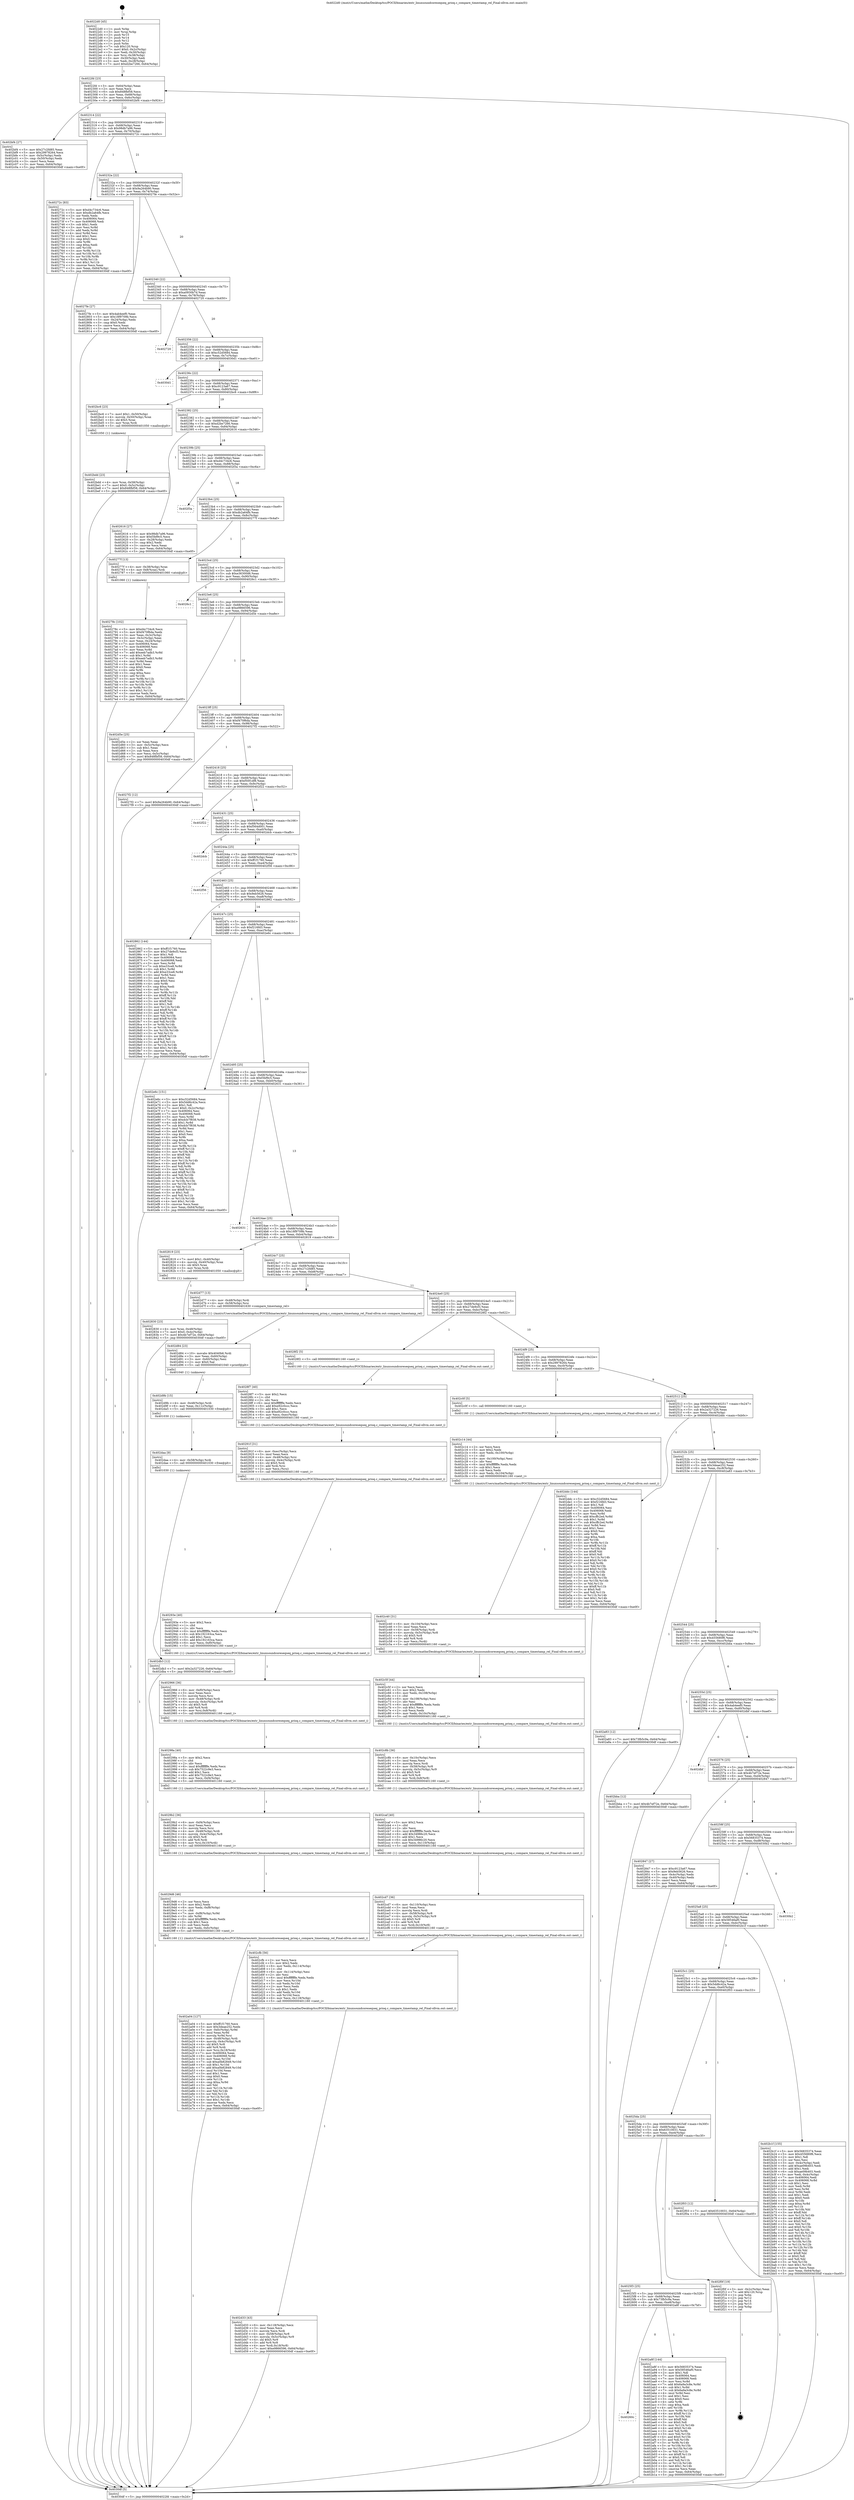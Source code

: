 digraph "0x4022d0" {
  label = "0x4022d0 (/mnt/c/Users/mathe/Desktop/tcc/POCII/binaries/extr_linuxsoundcoreseqseq_prioq.c_compare_timestamp_rel_Final-ollvm.out::main(0))"
  labelloc = "t"
  node[shape=record]

  Entry [label="",width=0.3,height=0.3,shape=circle,fillcolor=black,style=filled]
  "0x4022fd" [label="{
     0x4022fd [23]\l
     | [instrs]\l
     &nbsp;&nbsp;0x4022fd \<+3\>: mov -0x64(%rbp),%eax\l
     &nbsp;&nbsp;0x402300 \<+2\>: mov %eax,%ecx\l
     &nbsp;&nbsp;0x402302 \<+6\>: sub $0x848fbf58,%ecx\l
     &nbsp;&nbsp;0x402308 \<+3\>: mov %eax,-0x68(%rbp)\l
     &nbsp;&nbsp;0x40230b \<+3\>: mov %ecx,-0x6c(%rbp)\l
     &nbsp;&nbsp;0x40230e \<+6\>: je 0000000000402bf4 \<main+0x924\>\l
  }"]
  "0x402bf4" [label="{
     0x402bf4 [27]\l
     | [instrs]\l
     &nbsp;&nbsp;0x402bf4 \<+5\>: mov $0x27c2fd85,%eax\l
     &nbsp;&nbsp;0x402bf9 \<+5\>: mov $0x29978264,%ecx\l
     &nbsp;&nbsp;0x402bfe \<+3\>: mov -0x5c(%rbp),%edx\l
     &nbsp;&nbsp;0x402c01 \<+3\>: cmp -0x50(%rbp),%edx\l
     &nbsp;&nbsp;0x402c04 \<+3\>: cmovl %ecx,%eax\l
     &nbsp;&nbsp;0x402c07 \<+3\>: mov %eax,-0x64(%rbp)\l
     &nbsp;&nbsp;0x402c0a \<+5\>: jmp 00000000004030df \<main+0xe0f\>\l
  }"]
  "0x402314" [label="{
     0x402314 [22]\l
     | [instrs]\l
     &nbsp;&nbsp;0x402314 \<+5\>: jmp 0000000000402319 \<main+0x49\>\l
     &nbsp;&nbsp;0x402319 \<+3\>: mov -0x68(%rbp),%eax\l
     &nbsp;&nbsp;0x40231c \<+5\>: sub $0x98db7a96,%eax\l
     &nbsp;&nbsp;0x402321 \<+3\>: mov %eax,-0x70(%rbp)\l
     &nbsp;&nbsp;0x402324 \<+6\>: je 000000000040272c \<main+0x45c\>\l
  }"]
  Exit [label="",width=0.3,height=0.3,shape=circle,fillcolor=black,style=filled,peripheries=2]
  "0x40272c" [label="{
     0x40272c [83]\l
     | [instrs]\l
     &nbsp;&nbsp;0x40272c \<+5\>: mov $0xd4c734c6,%eax\l
     &nbsp;&nbsp;0x402731 \<+5\>: mov $0xdb2a64fb,%ecx\l
     &nbsp;&nbsp;0x402736 \<+2\>: xor %edx,%edx\l
     &nbsp;&nbsp;0x402738 \<+7\>: mov 0x406064,%esi\l
     &nbsp;&nbsp;0x40273f \<+7\>: mov 0x406068,%edi\l
     &nbsp;&nbsp;0x402746 \<+3\>: sub $0x1,%edx\l
     &nbsp;&nbsp;0x402749 \<+3\>: mov %esi,%r8d\l
     &nbsp;&nbsp;0x40274c \<+3\>: add %edx,%r8d\l
     &nbsp;&nbsp;0x40274f \<+4\>: imul %r8d,%esi\l
     &nbsp;&nbsp;0x402753 \<+3\>: and $0x1,%esi\l
     &nbsp;&nbsp;0x402756 \<+3\>: cmp $0x0,%esi\l
     &nbsp;&nbsp;0x402759 \<+4\>: sete %r9b\l
     &nbsp;&nbsp;0x40275d \<+3\>: cmp $0xa,%edi\l
     &nbsp;&nbsp;0x402760 \<+4\>: setl %r10b\l
     &nbsp;&nbsp;0x402764 \<+3\>: mov %r9b,%r11b\l
     &nbsp;&nbsp;0x402767 \<+3\>: and %r10b,%r11b\l
     &nbsp;&nbsp;0x40276a \<+3\>: xor %r10b,%r9b\l
     &nbsp;&nbsp;0x40276d \<+3\>: or %r9b,%r11b\l
     &nbsp;&nbsp;0x402770 \<+4\>: test $0x1,%r11b\l
     &nbsp;&nbsp;0x402774 \<+3\>: cmovne %ecx,%eax\l
     &nbsp;&nbsp;0x402777 \<+3\>: mov %eax,-0x64(%rbp)\l
     &nbsp;&nbsp;0x40277a \<+5\>: jmp 00000000004030df \<main+0xe0f\>\l
  }"]
  "0x40232a" [label="{
     0x40232a [22]\l
     | [instrs]\l
     &nbsp;&nbsp;0x40232a \<+5\>: jmp 000000000040232f \<main+0x5f\>\l
     &nbsp;&nbsp;0x40232f \<+3\>: mov -0x68(%rbp),%eax\l
     &nbsp;&nbsp;0x402332 \<+5\>: sub $0x9a264b90,%eax\l
     &nbsp;&nbsp;0x402337 \<+3\>: mov %eax,-0x74(%rbp)\l
     &nbsp;&nbsp;0x40233a \<+6\>: je 00000000004027fe \<main+0x52e\>\l
  }"]
  "0x402db3" [label="{
     0x402db3 [12]\l
     | [instrs]\l
     &nbsp;&nbsp;0x402db3 \<+7\>: movl $0x2a327226,-0x64(%rbp)\l
     &nbsp;&nbsp;0x402dba \<+5\>: jmp 00000000004030df \<main+0xe0f\>\l
  }"]
  "0x4027fe" [label="{
     0x4027fe [27]\l
     | [instrs]\l
     &nbsp;&nbsp;0x4027fe \<+5\>: mov $0x4ab4eef0,%eax\l
     &nbsp;&nbsp;0x402803 \<+5\>: mov $0x18f9709b,%ecx\l
     &nbsp;&nbsp;0x402808 \<+3\>: mov -0x24(%rbp),%edx\l
     &nbsp;&nbsp;0x40280b \<+3\>: cmp $0x0,%edx\l
     &nbsp;&nbsp;0x40280e \<+3\>: cmove %ecx,%eax\l
     &nbsp;&nbsp;0x402811 \<+3\>: mov %eax,-0x64(%rbp)\l
     &nbsp;&nbsp;0x402814 \<+5\>: jmp 00000000004030df \<main+0xe0f\>\l
  }"]
  "0x402340" [label="{
     0x402340 [22]\l
     | [instrs]\l
     &nbsp;&nbsp;0x402340 \<+5\>: jmp 0000000000402345 \<main+0x75\>\l
     &nbsp;&nbsp;0x402345 \<+3\>: mov -0x68(%rbp),%eax\l
     &nbsp;&nbsp;0x402348 \<+5\>: sub $0xa0930b7d,%eax\l
     &nbsp;&nbsp;0x40234d \<+3\>: mov %eax,-0x78(%rbp)\l
     &nbsp;&nbsp;0x402350 \<+6\>: je 0000000000402720 \<main+0x450\>\l
  }"]
  "0x402daa" [label="{
     0x402daa [9]\l
     | [instrs]\l
     &nbsp;&nbsp;0x402daa \<+4\>: mov -0x58(%rbp),%rdi\l
     &nbsp;&nbsp;0x402dae \<+5\>: call 0000000000401030 \<free@plt\>\l
     | [calls]\l
     &nbsp;&nbsp;0x401030 \{1\} (unknown)\l
  }"]
  "0x402720" [label="{
     0x402720\l
  }", style=dashed]
  "0x402356" [label="{
     0x402356 [22]\l
     | [instrs]\l
     &nbsp;&nbsp;0x402356 \<+5\>: jmp 000000000040235b \<main+0x8b\>\l
     &nbsp;&nbsp;0x40235b \<+3\>: mov -0x68(%rbp),%eax\l
     &nbsp;&nbsp;0x40235e \<+5\>: sub $0xc52d5684,%eax\l
     &nbsp;&nbsp;0x402363 \<+3\>: mov %eax,-0x7c(%rbp)\l
     &nbsp;&nbsp;0x402366 \<+6\>: je 00000000004030d1 \<main+0xe01\>\l
  }"]
  "0x402d9b" [label="{
     0x402d9b [15]\l
     | [instrs]\l
     &nbsp;&nbsp;0x402d9b \<+4\>: mov -0x48(%rbp),%rdi\l
     &nbsp;&nbsp;0x402d9f \<+6\>: mov %eax,-0x11c(%rbp)\l
     &nbsp;&nbsp;0x402da5 \<+5\>: call 0000000000401030 \<free@plt\>\l
     | [calls]\l
     &nbsp;&nbsp;0x401030 \{1\} (unknown)\l
  }"]
  "0x4030d1" [label="{
     0x4030d1\l
  }", style=dashed]
  "0x40236c" [label="{
     0x40236c [22]\l
     | [instrs]\l
     &nbsp;&nbsp;0x40236c \<+5\>: jmp 0000000000402371 \<main+0xa1\>\l
     &nbsp;&nbsp;0x402371 \<+3\>: mov -0x68(%rbp),%eax\l
     &nbsp;&nbsp;0x402374 \<+5\>: sub $0xc9123a67,%eax\l
     &nbsp;&nbsp;0x402379 \<+3\>: mov %eax,-0x80(%rbp)\l
     &nbsp;&nbsp;0x40237c \<+6\>: je 0000000000402bc6 \<main+0x8f6\>\l
  }"]
  "0x402d84" [label="{
     0x402d84 [23]\l
     | [instrs]\l
     &nbsp;&nbsp;0x402d84 \<+10\>: movabs $0x4040b6,%rdi\l
     &nbsp;&nbsp;0x402d8e \<+3\>: mov %eax,-0x60(%rbp)\l
     &nbsp;&nbsp;0x402d91 \<+3\>: mov -0x60(%rbp),%esi\l
     &nbsp;&nbsp;0x402d94 \<+2\>: mov $0x0,%al\l
     &nbsp;&nbsp;0x402d96 \<+5\>: call 0000000000401040 \<printf@plt\>\l
     | [calls]\l
     &nbsp;&nbsp;0x401040 \{1\} (unknown)\l
  }"]
  "0x402bc6" [label="{
     0x402bc6 [23]\l
     | [instrs]\l
     &nbsp;&nbsp;0x402bc6 \<+7\>: movl $0x1,-0x50(%rbp)\l
     &nbsp;&nbsp;0x402bcd \<+4\>: movslq -0x50(%rbp),%rax\l
     &nbsp;&nbsp;0x402bd1 \<+4\>: shl $0x5,%rax\l
     &nbsp;&nbsp;0x402bd5 \<+3\>: mov %rax,%rdi\l
     &nbsp;&nbsp;0x402bd8 \<+5\>: call 0000000000401050 \<malloc@plt\>\l
     | [calls]\l
     &nbsp;&nbsp;0x401050 \{1\} (unknown)\l
  }"]
  "0x402382" [label="{
     0x402382 [25]\l
     | [instrs]\l
     &nbsp;&nbsp;0x402382 \<+5\>: jmp 0000000000402387 \<main+0xb7\>\l
     &nbsp;&nbsp;0x402387 \<+3\>: mov -0x68(%rbp),%eax\l
     &nbsp;&nbsp;0x40238a \<+5\>: sub $0xd2be7266,%eax\l
     &nbsp;&nbsp;0x40238f \<+6\>: mov %eax,-0x84(%rbp)\l
     &nbsp;&nbsp;0x402395 \<+6\>: je 0000000000402616 \<main+0x346\>\l
  }"]
  "0x402d33" [label="{
     0x402d33 [43]\l
     | [instrs]\l
     &nbsp;&nbsp;0x402d33 \<+6\>: mov -0x118(%rbp),%ecx\l
     &nbsp;&nbsp;0x402d39 \<+3\>: imul %eax,%ecx\l
     &nbsp;&nbsp;0x402d3c \<+3\>: movslq %ecx,%rdi\l
     &nbsp;&nbsp;0x402d3f \<+4\>: mov -0x58(%rbp),%r8\l
     &nbsp;&nbsp;0x402d43 \<+4\>: movslq -0x5c(%rbp),%r9\l
     &nbsp;&nbsp;0x402d47 \<+4\>: shl $0x5,%r9\l
     &nbsp;&nbsp;0x402d4b \<+3\>: add %r9,%r8\l
     &nbsp;&nbsp;0x402d4e \<+4\>: mov %rdi,0x18(%r8)\l
     &nbsp;&nbsp;0x402d52 \<+7\>: movl $0xe9866596,-0x64(%rbp)\l
     &nbsp;&nbsp;0x402d59 \<+5\>: jmp 00000000004030df \<main+0xe0f\>\l
  }"]
  "0x402616" [label="{
     0x402616 [27]\l
     | [instrs]\l
     &nbsp;&nbsp;0x402616 \<+5\>: mov $0x98db7a96,%eax\l
     &nbsp;&nbsp;0x40261b \<+5\>: mov $0xf3bf9c5,%ecx\l
     &nbsp;&nbsp;0x402620 \<+3\>: mov -0x28(%rbp),%edx\l
     &nbsp;&nbsp;0x402623 \<+3\>: cmp $0x2,%edx\l
     &nbsp;&nbsp;0x402626 \<+3\>: cmovne %ecx,%eax\l
     &nbsp;&nbsp;0x402629 \<+3\>: mov %eax,-0x64(%rbp)\l
     &nbsp;&nbsp;0x40262c \<+5\>: jmp 00000000004030df \<main+0xe0f\>\l
  }"]
  "0x40239b" [label="{
     0x40239b [25]\l
     | [instrs]\l
     &nbsp;&nbsp;0x40239b \<+5\>: jmp 00000000004023a0 \<main+0xd0\>\l
     &nbsp;&nbsp;0x4023a0 \<+3\>: mov -0x68(%rbp),%eax\l
     &nbsp;&nbsp;0x4023a3 \<+5\>: sub $0xd4c734c6,%eax\l
     &nbsp;&nbsp;0x4023a8 \<+6\>: mov %eax,-0x88(%rbp)\l
     &nbsp;&nbsp;0x4023ae \<+6\>: je 0000000000402f3a \<main+0xc6a\>\l
  }"]
  "0x4030df" [label="{
     0x4030df [5]\l
     | [instrs]\l
     &nbsp;&nbsp;0x4030df \<+5\>: jmp 00000000004022fd \<main+0x2d\>\l
  }"]
  "0x4022d0" [label="{
     0x4022d0 [45]\l
     | [instrs]\l
     &nbsp;&nbsp;0x4022d0 \<+1\>: push %rbp\l
     &nbsp;&nbsp;0x4022d1 \<+3\>: mov %rsp,%rbp\l
     &nbsp;&nbsp;0x4022d4 \<+2\>: push %r15\l
     &nbsp;&nbsp;0x4022d6 \<+2\>: push %r14\l
     &nbsp;&nbsp;0x4022d8 \<+2\>: push %r12\l
     &nbsp;&nbsp;0x4022da \<+1\>: push %rbx\l
     &nbsp;&nbsp;0x4022db \<+7\>: sub $0x120,%rsp\l
     &nbsp;&nbsp;0x4022e2 \<+7\>: movl $0x0,-0x2c(%rbp)\l
     &nbsp;&nbsp;0x4022e9 \<+3\>: mov %edi,-0x30(%rbp)\l
     &nbsp;&nbsp;0x4022ec \<+4\>: mov %rsi,-0x38(%rbp)\l
     &nbsp;&nbsp;0x4022f0 \<+3\>: mov -0x30(%rbp),%edi\l
     &nbsp;&nbsp;0x4022f3 \<+3\>: mov %edi,-0x28(%rbp)\l
     &nbsp;&nbsp;0x4022f6 \<+7\>: movl $0xd2be7266,-0x64(%rbp)\l
  }"]
  "0x402cfb" [label="{
     0x402cfb [56]\l
     | [instrs]\l
     &nbsp;&nbsp;0x402cfb \<+2\>: xor %ecx,%ecx\l
     &nbsp;&nbsp;0x402cfd \<+5\>: mov $0x2,%edx\l
     &nbsp;&nbsp;0x402d02 \<+6\>: mov %edx,-0x114(%rbp)\l
     &nbsp;&nbsp;0x402d08 \<+1\>: cltd\l
     &nbsp;&nbsp;0x402d09 \<+6\>: mov -0x114(%rbp),%esi\l
     &nbsp;&nbsp;0x402d0f \<+2\>: idiv %esi\l
     &nbsp;&nbsp;0x402d11 \<+6\>: imul $0xfffffffe,%edx,%edx\l
     &nbsp;&nbsp;0x402d17 \<+3\>: mov %ecx,%r10d\l
     &nbsp;&nbsp;0x402d1a \<+3\>: sub %edx,%r10d\l
     &nbsp;&nbsp;0x402d1d \<+2\>: mov %ecx,%edx\l
     &nbsp;&nbsp;0x402d1f \<+3\>: sub $0x1,%edx\l
     &nbsp;&nbsp;0x402d22 \<+3\>: add %edx,%r10d\l
     &nbsp;&nbsp;0x402d25 \<+3\>: sub %r10d,%ecx\l
     &nbsp;&nbsp;0x402d28 \<+6\>: mov %ecx,-0x118(%rbp)\l
     &nbsp;&nbsp;0x402d2e \<+5\>: call 0000000000401160 \<next_i\>\l
     | [calls]\l
     &nbsp;&nbsp;0x401160 \{1\} (/mnt/c/Users/mathe/Desktop/tcc/POCII/binaries/extr_linuxsoundcoreseqseq_prioq.c_compare_timestamp_rel_Final-ollvm.out::next_i)\l
  }"]
  "0x402f3a" [label="{
     0x402f3a\l
  }", style=dashed]
  "0x4023b4" [label="{
     0x4023b4 [25]\l
     | [instrs]\l
     &nbsp;&nbsp;0x4023b4 \<+5\>: jmp 00000000004023b9 \<main+0xe9\>\l
     &nbsp;&nbsp;0x4023b9 \<+3\>: mov -0x68(%rbp),%eax\l
     &nbsp;&nbsp;0x4023bc \<+5\>: sub $0xdb2a64fb,%eax\l
     &nbsp;&nbsp;0x4023c1 \<+6\>: mov %eax,-0x8c(%rbp)\l
     &nbsp;&nbsp;0x4023c7 \<+6\>: je 000000000040277f \<main+0x4af\>\l
  }"]
  "0x402cd7" [label="{
     0x402cd7 [36]\l
     | [instrs]\l
     &nbsp;&nbsp;0x402cd7 \<+6\>: mov -0x110(%rbp),%ecx\l
     &nbsp;&nbsp;0x402cdd \<+3\>: imul %eax,%ecx\l
     &nbsp;&nbsp;0x402ce0 \<+3\>: movslq %ecx,%rdi\l
     &nbsp;&nbsp;0x402ce3 \<+4\>: mov -0x58(%rbp),%r8\l
     &nbsp;&nbsp;0x402ce7 \<+4\>: movslq -0x5c(%rbp),%r9\l
     &nbsp;&nbsp;0x402ceb \<+4\>: shl $0x5,%r9\l
     &nbsp;&nbsp;0x402cef \<+3\>: add %r9,%r8\l
     &nbsp;&nbsp;0x402cf2 \<+4\>: mov %rdi,0x10(%r8)\l
     &nbsp;&nbsp;0x402cf6 \<+5\>: call 0000000000401160 \<next_i\>\l
     | [calls]\l
     &nbsp;&nbsp;0x401160 \{1\} (/mnt/c/Users/mathe/Desktop/tcc/POCII/binaries/extr_linuxsoundcoreseqseq_prioq.c_compare_timestamp_rel_Final-ollvm.out::next_i)\l
  }"]
  "0x40277f" [label="{
     0x40277f [13]\l
     | [instrs]\l
     &nbsp;&nbsp;0x40277f \<+4\>: mov -0x38(%rbp),%rax\l
     &nbsp;&nbsp;0x402783 \<+4\>: mov 0x8(%rax),%rdi\l
     &nbsp;&nbsp;0x402787 \<+5\>: call 0000000000401060 \<atoi@plt\>\l
     | [calls]\l
     &nbsp;&nbsp;0x401060 \{1\} (unknown)\l
  }"]
  "0x4023cd" [label="{
     0x4023cd [25]\l
     | [instrs]\l
     &nbsp;&nbsp;0x4023cd \<+5\>: jmp 00000000004023d2 \<main+0x102\>\l
     &nbsp;&nbsp;0x4023d2 \<+3\>: mov -0x68(%rbp),%eax\l
     &nbsp;&nbsp;0x4023d5 \<+5\>: sub $0xe36300d6,%eax\l
     &nbsp;&nbsp;0x4023da \<+6\>: mov %eax,-0x90(%rbp)\l
     &nbsp;&nbsp;0x4023e0 \<+6\>: je 00000000004026c1 \<main+0x3f1\>\l
  }"]
  "0x40278c" [label="{
     0x40278c [102]\l
     | [instrs]\l
     &nbsp;&nbsp;0x40278c \<+5\>: mov $0xd4c734c6,%ecx\l
     &nbsp;&nbsp;0x402791 \<+5\>: mov $0xf470f6da,%edx\l
     &nbsp;&nbsp;0x402796 \<+3\>: mov %eax,-0x3c(%rbp)\l
     &nbsp;&nbsp;0x402799 \<+3\>: mov -0x3c(%rbp),%eax\l
     &nbsp;&nbsp;0x40279c \<+3\>: mov %eax,-0x24(%rbp)\l
     &nbsp;&nbsp;0x40279f \<+7\>: mov 0x406064,%eax\l
     &nbsp;&nbsp;0x4027a6 \<+7\>: mov 0x406068,%esi\l
     &nbsp;&nbsp;0x4027ad \<+3\>: mov %eax,%r8d\l
     &nbsp;&nbsp;0x4027b0 \<+7\>: add $0xeeb7adb3,%r8d\l
     &nbsp;&nbsp;0x4027b7 \<+4\>: sub $0x1,%r8d\l
     &nbsp;&nbsp;0x4027bb \<+7\>: sub $0xeeb7adb3,%r8d\l
     &nbsp;&nbsp;0x4027c2 \<+4\>: imul %r8d,%eax\l
     &nbsp;&nbsp;0x4027c6 \<+3\>: and $0x1,%eax\l
     &nbsp;&nbsp;0x4027c9 \<+3\>: cmp $0x0,%eax\l
     &nbsp;&nbsp;0x4027cc \<+4\>: sete %r9b\l
     &nbsp;&nbsp;0x4027d0 \<+3\>: cmp $0xa,%esi\l
     &nbsp;&nbsp;0x4027d3 \<+4\>: setl %r10b\l
     &nbsp;&nbsp;0x4027d7 \<+3\>: mov %r9b,%r11b\l
     &nbsp;&nbsp;0x4027da \<+3\>: and %r10b,%r11b\l
     &nbsp;&nbsp;0x4027dd \<+3\>: xor %r10b,%r9b\l
     &nbsp;&nbsp;0x4027e0 \<+3\>: or %r9b,%r11b\l
     &nbsp;&nbsp;0x4027e3 \<+4\>: test $0x1,%r11b\l
     &nbsp;&nbsp;0x4027e7 \<+3\>: cmovne %edx,%ecx\l
     &nbsp;&nbsp;0x4027ea \<+3\>: mov %ecx,-0x64(%rbp)\l
     &nbsp;&nbsp;0x4027ed \<+5\>: jmp 00000000004030df \<main+0xe0f\>\l
  }"]
  "0x402caf" [label="{
     0x402caf [40]\l
     | [instrs]\l
     &nbsp;&nbsp;0x402caf \<+5\>: mov $0x2,%ecx\l
     &nbsp;&nbsp;0x402cb4 \<+1\>: cltd\l
     &nbsp;&nbsp;0x402cb5 \<+2\>: idiv %ecx\l
     &nbsp;&nbsp;0x402cb7 \<+6\>: imul $0xfffffffe,%edx,%ecx\l
     &nbsp;&nbsp;0x402cbd \<+6\>: add $0x34986c20,%ecx\l
     &nbsp;&nbsp;0x402cc3 \<+3\>: add $0x1,%ecx\l
     &nbsp;&nbsp;0x402cc6 \<+6\>: sub $0x34986c20,%ecx\l
     &nbsp;&nbsp;0x402ccc \<+6\>: mov %ecx,-0x110(%rbp)\l
     &nbsp;&nbsp;0x402cd2 \<+5\>: call 0000000000401160 \<next_i\>\l
     | [calls]\l
     &nbsp;&nbsp;0x401160 \{1\} (/mnt/c/Users/mathe/Desktop/tcc/POCII/binaries/extr_linuxsoundcoreseqseq_prioq.c_compare_timestamp_rel_Final-ollvm.out::next_i)\l
  }"]
  "0x4026c1" [label="{
     0x4026c1\l
  }", style=dashed]
  "0x4023e6" [label="{
     0x4023e6 [25]\l
     | [instrs]\l
     &nbsp;&nbsp;0x4023e6 \<+5\>: jmp 00000000004023eb \<main+0x11b\>\l
     &nbsp;&nbsp;0x4023eb \<+3\>: mov -0x68(%rbp),%eax\l
     &nbsp;&nbsp;0x4023ee \<+5\>: sub $0xe9866596,%eax\l
     &nbsp;&nbsp;0x4023f3 \<+6\>: mov %eax,-0x94(%rbp)\l
     &nbsp;&nbsp;0x4023f9 \<+6\>: je 0000000000402d5e \<main+0xa8e\>\l
  }"]
  "0x402c8b" [label="{
     0x402c8b [36]\l
     | [instrs]\l
     &nbsp;&nbsp;0x402c8b \<+6\>: mov -0x10c(%rbp),%ecx\l
     &nbsp;&nbsp;0x402c91 \<+3\>: imul %eax,%ecx\l
     &nbsp;&nbsp;0x402c94 \<+3\>: movslq %ecx,%rdi\l
     &nbsp;&nbsp;0x402c97 \<+4\>: mov -0x58(%rbp),%r8\l
     &nbsp;&nbsp;0x402c9b \<+4\>: movslq -0x5c(%rbp),%r9\l
     &nbsp;&nbsp;0x402c9f \<+4\>: shl $0x5,%r9\l
     &nbsp;&nbsp;0x402ca3 \<+3\>: add %r9,%r8\l
     &nbsp;&nbsp;0x402ca6 \<+4\>: mov %rdi,0x8(%r8)\l
     &nbsp;&nbsp;0x402caa \<+5\>: call 0000000000401160 \<next_i\>\l
     | [calls]\l
     &nbsp;&nbsp;0x401160 \{1\} (/mnt/c/Users/mathe/Desktop/tcc/POCII/binaries/extr_linuxsoundcoreseqseq_prioq.c_compare_timestamp_rel_Final-ollvm.out::next_i)\l
  }"]
  "0x402d5e" [label="{
     0x402d5e [25]\l
     | [instrs]\l
     &nbsp;&nbsp;0x402d5e \<+2\>: xor %eax,%eax\l
     &nbsp;&nbsp;0x402d60 \<+3\>: mov -0x5c(%rbp),%ecx\l
     &nbsp;&nbsp;0x402d63 \<+3\>: sub $0x1,%eax\l
     &nbsp;&nbsp;0x402d66 \<+2\>: sub %eax,%ecx\l
     &nbsp;&nbsp;0x402d68 \<+3\>: mov %ecx,-0x5c(%rbp)\l
     &nbsp;&nbsp;0x402d6b \<+7\>: movl $0x848fbf58,-0x64(%rbp)\l
     &nbsp;&nbsp;0x402d72 \<+5\>: jmp 00000000004030df \<main+0xe0f\>\l
  }"]
  "0x4023ff" [label="{
     0x4023ff [25]\l
     | [instrs]\l
     &nbsp;&nbsp;0x4023ff \<+5\>: jmp 0000000000402404 \<main+0x134\>\l
     &nbsp;&nbsp;0x402404 \<+3\>: mov -0x68(%rbp),%eax\l
     &nbsp;&nbsp;0x402407 \<+5\>: sub $0xf470f6da,%eax\l
     &nbsp;&nbsp;0x40240c \<+6\>: mov %eax,-0x98(%rbp)\l
     &nbsp;&nbsp;0x402412 \<+6\>: je 00000000004027f2 \<main+0x522\>\l
  }"]
  "0x402c5f" [label="{
     0x402c5f [44]\l
     | [instrs]\l
     &nbsp;&nbsp;0x402c5f \<+2\>: xor %ecx,%ecx\l
     &nbsp;&nbsp;0x402c61 \<+5\>: mov $0x2,%edx\l
     &nbsp;&nbsp;0x402c66 \<+6\>: mov %edx,-0x108(%rbp)\l
     &nbsp;&nbsp;0x402c6c \<+1\>: cltd\l
     &nbsp;&nbsp;0x402c6d \<+6\>: mov -0x108(%rbp),%esi\l
     &nbsp;&nbsp;0x402c73 \<+2\>: idiv %esi\l
     &nbsp;&nbsp;0x402c75 \<+6\>: imul $0xfffffffe,%edx,%edx\l
     &nbsp;&nbsp;0x402c7b \<+3\>: sub $0x1,%ecx\l
     &nbsp;&nbsp;0x402c7e \<+2\>: sub %ecx,%edx\l
     &nbsp;&nbsp;0x402c80 \<+6\>: mov %edx,-0x10c(%rbp)\l
     &nbsp;&nbsp;0x402c86 \<+5\>: call 0000000000401160 \<next_i\>\l
     | [calls]\l
     &nbsp;&nbsp;0x401160 \{1\} (/mnt/c/Users/mathe/Desktop/tcc/POCII/binaries/extr_linuxsoundcoreseqseq_prioq.c_compare_timestamp_rel_Final-ollvm.out::next_i)\l
  }"]
  "0x4027f2" [label="{
     0x4027f2 [12]\l
     | [instrs]\l
     &nbsp;&nbsp;0x4027f2 \<+7\>: movl $0x9a264b90,-0x64(%rbp)\l
     &nbsp;&nbsp;0x4027f9 \<+5\>: jmp 00000000004030df \<main+0xe0f\>\l
  }"]
  "0x402418" [label="{
     0x402418 [25]\l
     | [instrs]\l
     &nbsp;&nbsp;0x402418 \<+5\>: jmp 000000000040241d \<main+0x14d\>\l
     &nbsp;&nbsp;0x40241d \<+3\>: mov -0x68(%rbp),%eax\l
     &nbsp;&nbsp;0x402420 \<+5\>: sub $0xf50f1df8,%eax\l
     &nbsp;&nbsp;0x402425 \<+6\>: mov %eax,-0x9c(%rbp)\l
     &nbsp;&nbsp;0x40242b \<+6\>: je 0000000000402f22 \<main+0xc52\>\l
  }"]
  "0x402c40" [label="{
     0x402c40 [31]\l
     | [instrs]\l
     &nbsp;&nbsp;0x402c40 \<+6\>: mov -0x104(%rbp),%ecx\l
     &nbsp;&nbsp;0x402c46 \<+3\>: imul %eax,%ecx\l
     &nbsp;&nbsp;0x402c49 \<+4\>: mov -0x58(%rbp),%rdi\l
     &nbsp;&nbsp;0x402c4d \<+4\>: movslq -0x5c(%rbp),%r8\l
     &nbsp;&nbsp;0x402c51 \<+4\>: shl $0x5,%r8\l
     &nbsp;&nbsp;0x402c55 \<+3\>: add %r8,%rdi\l
     &nbsp;&nbsp;0x402c58 \<+2\>: mov %ecx,(%rdi)\l
     &nbsp;&nbsp;0x402c5a \<+5\>: call 0000000000401160 \<next_i\>\l
     | [calls]\l
     &nbsp;&nbsp;0x401160 \{1\} (/mnt/c/Users/mathe/Desktop/tcc/POCII/binaries/extr_linuxsoundcoreseqseq_prioq.c_compare_timestamp_rel_Final-ollvm.out::next_i)\l
  }"]
  "0x402f22" [label="{
     0x402f22\l
  }", style=dashed]
  "0x402431" [label="{
     0x402431 [25]\l
     | [instrs]\l
     &nbsp;&nbsp;0x402431 \<+5\>: jmp 0000000000402436 \<main+0x166\>\l
     &nbsp;&nbsp;0x402436 \<+3\>: mov -0x68(%rbp),%eax\l
     &nbsp;&nbsp;0x402439 \<+5\>: sub $0xf564d001,%eax\l
     &nbsp;&nbsp;0x40243e \<+6\>: mov %eax,-0xa0(%rbp)\l
     &nbsp;&nbsp;0x402444 \<+6\>: je 0000000000402dcb \<main+0xafb\>\l
  }"]
  "0x402c14" [label="{
     0x402c14 [44]\l
     | [instrs]\l
     &nbsp;&nbsp;0x402c14 \<+2\>: xor %ecx,%ecx\l
     &nbsp;&nbsp;0x402c16 \<+5\>: mov $0x2,%edx\l
     &nbsp;&nbsp;0x402c1b \<+6\>: mov %edx,-0x100(%rbp)\l
     &nbsp;&nbsp;0x402c21 \<+1\>: cltd\l
     &nbsp;&nbsp;0x402c22 \<+6\>: mov -0x100(%rbp),%esi\l
     &nbsp;&nbsp;0x402c28 \<+2\>: idiv %esi\l
     &nbsp;&nbsp;0x402c2a \<+6\>: imul $0xfffffffe,%edx,%edx\l
     &nbsp;&nbsp;0x402c30 \<+3\>: sub $0x1,%ecx\l
     &nbsp;&nbsp;0x402c33 \<+2\>: sub %ecx,%edx\l
     &nbsp;&nbsp;0x402c35 \<+6\>: mov %edx,-0x104(%rbp)\l
     &nbsp;&nbsp;0x402c3b \<+5\>: call 0000000000401160 \<next_i\>\l
     | [calls]\l
     &nbsp;&nbsp;0x401160 \{1\} (/mnt/c/Users/mathe/Desktop/tcc/POCII/binaries/extr_linuxsoundcoreseqseq_prioq.c_compare_timestamp_rel_Final-ollvm.out::next_i)\l
  }"]
  "0x402dcb" [label="{
     0x402dcb\l
  }", style=dashed]
  "0x40244a" [label="{
     0x40244a [25]\l
     | [instrs]\l
     &nbsp;&nbsp;0x40244a \<+5\>: jmp 000000000040244f \<main+0x17f\>\l
     &nbsp;&nbsp;0x40244f \<+3\>: mov -0x68(%rbp),%eax\l
     &nbsp;&nbsp;0x402452 \<+5\>: sub $0xff1f1760,%eax\l
     &nbsp;&nbsp;0x402457 \<+6\>: mov %eax,-0xa4(%rbp)\l
     &nbsp;&nbsp;0x40245d \<+6\>: je 0000000000402f56 \<main+0xc86\>\l
  }"]
  "0x402bdd" [label="{
     0x402bdd [23]\l
     | [instrs]\l
     &nbsp;&nbsp;0x402bdd \<+4\>: mov %rax,-0x58(%rbp)\l
     &nbsp;&nbsp;0x402be1 \<+7\>: movl $0x0,-0x5c(%rbp)\l
     &nbsp;&nbsp;0x402be8 \<+7\>: movl $0x848fbf58,-0x64(%rbp)\l
     &nbsp;&nbsp;0x402bef \<+5\>: jmp 00000000004030df \<main+0xe0f\>\l
  }"]
  "0x402f56" [label="{
     0x402f56\l
  }", style=dashed]
  "0x402463" [label="{
     0x402463 [25]\l
     | [instrs]\l
     &nbsp;&nbsp;0x402463 \<+5\>: jmp 0000000000402468 \<main+0x198\>\l
     &nbsp;&nbsp;0x402468 \<+3\>: mov -0x68(%rbp),%eax\l
     &nbsp;&nbsp;0x40246b \<+5\>: sub $0x9eb5626,%eax\l
     &nbsp;&nbsp;0x402470 \<+6\>: mov %eax,-0xa8(%rbp)\l
     &nbsp;&nbsp;0x402476 \<+6\>: je 0000000000402862 \<main+0x592\>\l
  }"]
  "0x40260c" [label="{
     0x40260c\l
  }", style=dashed]
  "0x402862" [label="{
     0x402862 [144]\l
     | [instrs]\l
     &nbsp;&nbsp;0x402862 \<+5\>: mov $0xff1f1760,%eax\l
     &nbsp;&nbsp;0x402867 \<+5\>: mov $0x27de9cf3,%ecx\l
     &nbsp;&nbsp;0x40286c \<+2\>: mov $0x1,%dl\l
     &nbsp;&nbsp;0x40286e \<+7\>: mov 0x406064,%esi\l
     &nbsp;&nbsp;0x402875 \<+7\>: mov 0x406068,%edi\l
     &nbsp;&nbsp;0x40287c \<+3\>: mov %esi,%r8d\l
     &nbsp;&nbsp;0x40287f \<+7\>: sub $0xe33ce8,%r8d\l
     &nbsp;&nbsp;0x402886 \<+4\>: sub $0x1,%r8d\l
     &nbsp;&nbsp;0x40288a \<+7\>: add $0xe33ce8,%r8d\l
     &nbsp;&nbsp;0x402891 \<+4\>: imul %r8d,%esi\l
     &nbsp;&nbsp;0x402895 \<+3\>: and $0x1,%esi\l
     &nbsp;&nbsp;0x402898 \<+3\>: cmp $0x0,%esi\l
     &nbsp;&nbsp;0x40289b \<+4\>: sete %r9b\l
     &nbsp;&nbsp;0x40289f \<+3\>: cmp $0xa,%edi\l
     &nbsp;&nbsp;0x4028a2 \<+4\>: setl %r10b\l
     &nbsp;&nbsp;0x4028a6 \<+3\>: mov %r9b,%r11b\l
     &nbsp;&nbsp;0x4028a9 \<+4\>: xor $0xff,%r11b\l
     &nbsp;&nbsp;0x4028ad \<+3\>: mov %r10b,%bl\l
     &nbsp;&nbsp;0x4028b0 \<+3\>: xor $0xff,%bl\l
     &nbsp;&nbsp;0x4028b3 \<+3\>: xor $0x1,%dl\l
     &nbsp;&nbsp;0x4028b6 \<+3\>: mov %r11b,%r14b\l
     &nbsp;&nbsp;0x4028b9 \<+4\>: and $0xff,%r14b\l
     &nbsp;&nbsp;0x4028bd \<+3\>: and %dl,%r9b\l
     &nbsp;&nbsp;0x4028c0 \<+3\>: mov %bl,%r15b\l
     &nbsp;&nbsp;0x4028c3 \<+4\>: and $0xff,%r15b\l
     &nbsp;&nbsp;0x4028c7 \<+3\>: and %dl,%r10b\l
     &nbsp;&nbsp;0x4028ca \<+3\>: or %r9b,%r14b\l
     &nbsp;&nbsp;0x4028cd \<+3\>: or %r10b,%r15b\l
     &nbsp;&nbsp;0x4028d0 \<+3\>: xor %r15b,%r14b\l
     &nbsp;&nbsp;0x4028d3 \<+3\>: or %bl,%r11b\l
     &nbsp;&nbsp;0x4028d6 \<+4\>: xor $0xff,%r11b\l
     &nbsp;&nbsp;0x4028da \<+3\>: or $0x1,%dl\l
     &nbsp;&nbsp;0x4028dd \<+3\>: and %dl,%r11b\l
     &nbsp;&nbsp;0x4028e0 \<+3\>: or %r11b,%r14b\l
     &nbsp;&nbsp;0x4028e3 \<+4\>: test $0x1,%r14b\l
     &nbsp;&nbsp;0x4028e7 \<+3\>: cmovne %ecx,%eax\l
     &nbsp;&nbsp;0x4028ea \<+3\>: mov %eax,-0x64(%rbp)\l
     &nbsp;&nbsp;0x4028ed \<+5\>: jmp 00000000004030df \<main+0xe0f\>\l
  }"]
  "0x40247c" [label="{
     0x40247c [25]\l
     | [instrs]\l
     &nbsp;&nbsp;0x40247c \<+5\>: jmp 0000000000402481 \<main+0x1b1\>\l
     &nbsp;&nbsp;0x402481 \<+3\>: mov -0x68(%rbp),%eax\l
     &nbsp;&nbsp;0x402484 \<+5\>: sub $0xf216fd3,%eax\l
     &nbsp;&nbsp;0x402489 \<+6\>: mov %eax,-0xac(%rbp)\l
     &nbsp;&nbsp;0x40248f \<+6\>: je 0000000000402e6c \<main+0xb9c\>\l
  }"]
  "0x402a8f" [label="{
     0x402a8f [144]\l
     | [instrs]\l
     &nbsp;&nbsp;0x402a8f \<+5\>: mov $0x56835374,%eax\l
     &nbsp;&nbsp;0x402a94 \<+5\>: mov $0x58546af0,%ecx\l
     &nbsp;&nbsp;0x402a99 \<+2\>: mov $0x1,%dl\l
     &nbsp;&nbsp;0x402a9b \<+7\>: mov 0x406064,%esi\l
     &nbsp;&nbsp;0x402aa2 \<+7\>: mov 0x406068,%edi\l
     &nbsp;&nbsp;0x402aa9 \<+3\>: mov %esi,%r8d\l
     &nbsp;&nbsp;0x402aac \<+7\>: add $0x6a9a3c8e,%r8d\l
     &nbsp;&nbsp;0x402ab3 \<+4\>: sub $0x1,%r8d\l
     &nbsp;&nbsp;0x402ab7 \<+7\>: sub $0x6a9a3c8e,%r8d\l
     &nbsp;&nbsp;0x402abe \<+4\>: imul %r8d,%esi\l
     &nbsp;&nbsp;0x402ac2 \<+3\>: and $0x1,%esi\l
     &nbsp;&nbsp;0x402ac5 \<+3\>: cmp $0x0,%esi\l
     &nbsp;&nbsp;0x402ac8 \<+4\>: sete %r9b\l
     &nbsp;&nbsp;0x402acc \<+3\>: cmp $0xa,%edi\l
     &nbsp;&nbsp;0x402acf \<+4\>: setl %r10b\l
     &nbsp;&nbsp;0x402ad3 \<+3\>: mov %r9b,%r11b\l
     &nbsp;&nbsp;0x402ad6 \<+4\>: xor $0xff,%r11b\l
     &nbsp;&nbsp;0x402ada \<+3\>: mov %r10b,%bl\l
     &nbsp;&nbsp;0x402add \<+3\>: xor $0xff,%bl\l
     &nbsp;&nbsp;0x402ae0 \<+3\>: xor $0x0,%dl\l
     &nbsp;&nbsp;0x402ae3 \<+3\>: mov %r11b,%r14b\l
     &nbsp;&nbsp;0x402ae6 \<+4\>: and $0x0,%r14b\l
     &nbsp;&nbsp;0x402aea \<+3\>: and %dl,%r9b\l
     &nbsp;&nbsp;0x402aed \<+3\>: mov %bl,%r15b\l
     &nbsp;&nbsp;0x402af0 \<+4\>: and $0x0,%r15b\l
     &nbsp;&nbsp;0x402af4 \<+3\>: and %dl,%r10b\l
     &nbsp;&nbsp;0x402af7 \<+3\>: or %r9b,%r14b\l
     &nbsp;&nbsp;0x402afa \<+3\>: or %r10b,%r15b\l
     &nbsp;&nbsp;0x402afd \<+3\>: xor %r15b,%r14b\l
     &nbsp;&nbsp;0x402b00 \<+3\>: or %bl,%r11b\l
     &nbsp;&nbsp;0x402b03 \<+4\>: xor $0xff,%r11b\l
     &nbsp;&nbsp;0x402b07 \<+3\>: or $0x0,%dl\l
     &nbsp;&nbsp;0x402b0a \<+3\>: and %dl,%r11b\l
     &nbsp;&nbsp;0x402b0d \<+3\>: or %r11b,%r14b\l
     &nbsp;&nbsp;0x402b10 \<+4\>: test $0x1,%r14b\l
     &nbsp;&nbsp;0x402b14 \<+3\>: cmovne %ecx,%eax\l
     &nbsp;&nbsp;0x402b17 \<+3\>: mov %eax,-0x64(%rbp)\l
     &nbsp;&nbsp;0x402b1a \<+5\>: jmp 00000000004030df \<main+0xe0f\>\l
  }"]
  "0x402e6c" [label="{
     0x402e6c [151]\l
     | [instrs]\l
     &nbsp;&nbsp;0x402e6c \<+5\>: mov $0xc52d5684,%eax\l
     &nbsp;&nbsp;0x402e71 \<+5\>: mov $0x5dd6c42a,%ecx\l
     &nbsp;&nbsp;0x402e76 \<+2\>: mov $0x1,%dl\l
     &nbsp;&nbsp;0x402e78 \<+7\>: movl $0x0,-0x2c(%rbp)\l
     &nbsp;&nbsp;0x402e7f \<+7\>: mov 0x406064,%esi\l
     &nbsp;&nbsp;0x402e86 \<+7\>: mov 0x406068,%edi\l
     &nbsp;&nbsp;0x402e8d \<+3\>: mov %esi,%r8d\l
     &nbsp;&nbsp;0x402e90 \<+7\>: add $0xdcb7f838,%r8d\l
     &nbsp;&nbsp;0x402e97 \<+4\>: sub $0x1,%r8d\l
     &nbsp;&nbsp;0x402e9b \<+7\>: sub $0xdcb7f838,%r8d\l
     &nbsp;&nbsp;0x402ea2 \<+4\>: imul %r8d,%esi\l
     &nbsp;&nbsp;0x402ea6 \<+3\>: and $0x1,%esi\l
     &nbsp;&nbsp;0x402ea9 \<+3\>: cmp $0x0,%esi\l
     &nbsp;&nbsp;0x402eac \<+4\>: sete %r9b\l
     &nbsp;&nbsp;0x402eb0 \<+3\>: cmp $0xa,%edi\l
     &nbsp;&nbsp;0x402eb3 \<+4\>: setl %r10b\l
     &nbsp;&nbsp;0x402eb7 \<+3\>: mov %r9b,%r11b\l
     &nbsp;&nbsp;0x402eba \<+4\>: xor $0xff,%r11b\l
     &nbsp;&nbsp;0x402ebe \<+3\>: mov %r10b,%bl\l
     &nbsp;&nbsp;0x402ec1 \<+3\>: xor $0xff,%bl\l
     &nbsp;&nbsp;0x402ec4 \<+3\>: xor $0x1,%dl\l
     &nbsp;&nbsp;0x402ec7 \<+3\>: mov %r11b,%r14b\l
     &nbsp;&nbsp;0x402eca \<+4\>: and $0xff,%r14b\l
     &nbsp;&nbsp;0x402ece \<+3\>: and %dl,%r9b\l
     &nbsp;&nbsp;0x402ed1 \<+3\>: mov %bl,%r15b\l
     &nbsp;&nbsp;0x402ed4 \<+4\>: and $0xff,%r15b\l
     &nbsp;&nbsp;0x402ed8 \<+3\>: and %dl,%r10b\l
     &nbsp;&nbsp;0x402edb \<+3\>: or %r9b,%r14b\l
     &nbsp;&nbsp;0x402ede \<+3\>: or %r10b,%r15b\l
     &nbsp;&nbsp;0x402ee1 \<+3\>: xor %r15b,%r14b\l
     &nbsp;&nbsp;0x402ee4 \<+3\>: or %bl,%r11b\l
     &nbsp;&nbsp;0x402ee7 \<+4\>: xor $0xff,%r11b\l
     &nbsp;&nbsp;0x402eeb \<+3\>: or $0x1,%dl\l
     &nbsp;&nbsp;0x402eee \<+3\>: and %dl,%r11b\l
     &nbsp;&nbsp;0x402ef1 \<+3\>: or %r11b,%r14b\l
     &nbsp;&nbsp;0x402ef4 \<+4\>: test $0x1,%r14b\l
     &nbsp;&nbsp;0x402ef8 \<+3\>: cmovne %ecx,%eax\l
     &nbsp;&nbsp;0x402efb \<+3\>: mov %eax,-0x64(%rbp)\l
     &nbsp;&nbsp;0x402efe \<+5\>: jmp 00000000004030df \<main+0xe0f\>\l
  }"]
  "0x402495" [label="{
     0x402495 [25]\l
     | [instrs]\l
     &nbsp;&nbsp;0x402495 \<+5\>: jmp 000000000040249a \<main+0x1ca\>\l
     &nbsp;&nbsp;0x40249a \<+3\>: mov -0x68(%rbp),%eax\l
     &nbsp;&nbsp;0x40249d \<+5\>: sub $0xf3bf9c5,%eax\l
     &nbsp;&nbsp;0x4024a2 \<+6\>: mov %eax,-0xb0(%rbp)\l
     &nbsp;&nbsp;0x4024a8 \<+6\>: je 0000000000402631 \<main+0x361\>\l
  }"]
  "0x4025f3" [label="{
     0x4025f3 [25]\l
     | [instrs]\l
     &nbsp;&nbsp;0x4025f3 \<+5\>: jmp 00000000004025f8 \<main+0x328\>\l
     &nbsp;&nbsp;0x4025f8 \<+3\>: mov -0x68(%rbp),%eax\l
     &nbsp;&nbsp;0x4025fb \<+5\>: sub $0x73fb5c9a,%eax\l
     &nbsp;&nbsp;0x402600 \<+6\>: mov %eax,-0xe8(%rbp)\l
     &nbsp;&nbsp;0x402606 \<+6\>: je 0000000000402a8f \<main+0x7bf\>\l
  }"]
  "0x402631" [label="{
     0x402631\l
  }", style=dashed]
  "0x4024ae" [label="{
     0x4024ae [25]\l
     | [instrs]\l
     &nbsp;&nbsp;0x4024ae \<+5\>: jmp 00000000004024b3 \<main+0x1e3\>\l
     &nbsp;&nbsp;0x4024b3 \<+3\>: mov -0x68(%rbp),%eax\l
     &nbsp;&nbsp;0x4024b6 \<+5\>: sub $0x18f9709b,%eax\l
     &nbsp;&nbsp;0x4024bb \<+6\>: mov %eax,-0xb4(%rbp)\l
     &nbsp;&nbsp;0x4024c1 \<+6\>: je 0000000000402819 \<main+0x549\>\l
  }"]
  "0x402f0f" [label="{
     0x402f0f [19]\l
     | [instrs]\l
     &nbsp;&nbsp;0x402f0f \<+3\>: mov -0x2c(%rbp),%eax\l
     &nbsp;&nbsp;0x402f12 \<+7\>: add $0x120,%rsp\l
     &nbsp;&nbsp;0x402f19 \<+1\>: pop %rbx\l
     &nbsp;&nbsp;0x402f1a \<+2\>: pop %r12\l
     &nbsp;&nbsp;0x402f1c \<+2\>: pop %r14\l
     &nbsp;&nbsp;0x402f1e \<+2\>: pop %r15\l
     &nbsp;&nbsp;0x402f20 \<+1\>: pop %rbp\l
     &nbsp;&nbsp;0x402f21 \<+1\>: ret\l
  }"]
  "0x402819" [label="{
     0x402819 [23]\l
     | [instrs]\l
     &nbsp;&nbsp;0x402819 \<+7\>: movl $0x1,-0x40(%rbp)\l
     &nbsp;&nbsp;0x402820 \<+4\>: movslq -0x40(%rbp),%rax\l
     &nbsp;&nbsp;0x402824 \<+4\>: shl $0x5,%rax\l
     &nbsp;&nbsp;0x402828 \<+3\>: mov %rax,%rdi\l
     &nbsp;&nbsp;0x40282b \<+5\>: call 0000000000401050 \<malloc@plt\>\l
     | [calls]\l
     &nbsp;&nbsp;0x401050 \{1\} (unknown)\l
  }"]
  "0x4024c7" [label="{
     0x4024c7 [25]\l
     | [instrs]\l
     &nbsp;&nbsp;0x4024c7 \<+5\>: jmp 00000000004024cc \<main+0x1fc\>\l
     &nbsp;&nbsp;0x4024cc \<+3\>: mov -0x68(%rbp),%eax\l
     &nbsp;&nbsp;0x4024cf \<+5\>: sub $0x27c2fd85,%eax\l
     &nbsp;&nbsp;0x4024d4 \<+6\>: mov %eax,-0xb8(%rbp)\l
     &nbsp;&nbsp;0x4024da \<+6\>: je 0000000000402d77 \<main+0xaa7\>\l
  }"]
  "0x402830" [label="{
     0x402830 [23]\l
     | [instrs]\l
     &nbsp;&nbsp;0x402830 \<+4\>: mov %rax,-0x48(%rbp)\l
     &nbsp;&nbsp;0x402834 \<+7\>: movl $0x0,-0x4c(%rbp)\l
     &nbsp;&nbsp;0x40283b \<+7\>: movl $0x4b7ef72e,-0x64(%rbp)\l
     &nbsp;&nbsp;0x402842 \<+5\>: jmp 00000000004030df \<main+0xe0f\>\l
  }"]
  "0x4025da" [label="{
     0x4025da [25]\l
     | [instrs]\l
     &nbsp;&nbsp;0x4025da \<+5\>: jmp 00000000004025df \<main+0x30f\>\l
     &nbsp;&nbsp;0x4025df \<+3\>: mov -0x68(%rbp),%eax\l
     &nbsp;&nbsp;0x4025e2 \<+5\>: sub $0x63510031,%eax\l
     &nbsp;&nbsp;0x4025e7 \<+6\>: mov %eax,-0xe4(%rbp)\l
     &nbsp;&nbsp;0x4025ed \<+6\>: je 0000000000402f0f \<main+0xc3f\>\l
  }"]
  "0x402d77" [label="{
     0x402d77 [13]\l
     | [instrs]\l
     &nbsp;&nbsp;0x402d77 \<+4\>: mov -0x48(%rbp),%rdi\l
     &nbsp;&nbsp;0x402d7b \<+4\>: mov -0x58(%rbp),%rsi\l
     &nbsp;&nbsp;0x402d7f \<+5\>: call 0000000000401630 \<compare_timestamp_rel\>\l
     | [calls]\l
     &nbsp;&nbsp;0x401630 \{1\} (/mnt/c/Users/mathe/Desktop/tcc/POCII/binaries/extr_linuxsoundcoreseqseq_prioq.c_compare_timestamp_rel_Final-ollvm.out::compare_timestamp_rel)\l
  }"]
  "0x4024e0" [label="{
     0x4024e0 [25]\l
     | [instrs]\l
     &nbsp;&nbsp;0x4024e0 \<+5\>: jmp 00000000004024e5 \<main+0x215\>\l
     &nbsp;&nbsp;0x4024e5 \<+3\>: mov -0x68(%rbp),%eax\l
     &nbsp;&nbsp;0x4024e8 \<+5\>: sub $0x27de9cf3,%eax\l
     &nbsp;&nbsp;0x4024ed \<+6\>: mov %eax,-0xbc(%rbp)\l
     &nbsp;&nbsp;0x4024f3 \<+6\>: je 00000000004028f2 \<main+0x622\>\l
  }"]
  "0x402f03" [label="{
     0x402f03 [12]\l
     | [instrs]\l
     &nbsp;&nbsp;0x402f03 \<+7\>: movl $0x63510031,-0x64(%rbp)\l
     &nbsp;&nbsp;0x402f0a \<+5\>: jmp 00000000004030df \<main+0xe0f\>\l
  }"]
  "0x4028f2" [label="{
     0x4028f2 [5]\l
     | [instrs]\l
     &nbsp;&nbsp;0x4028f2 \<+5\>: call 0000000000401160 \<next_i\>\l
     | [calls]\l
     &nbsp;&nbsp;0x401160 \{1\} (/mnt/c/Users/mathe/Desktop/tcc/POCII/binaries/extr_linuxsoundcoreseqseq_prioq.c_compare_timestamp_rel_Final-ollvm.out::next_i)\l
  }"]
  "0x4024f9" [label="{
     0x4024f9 [25]\l
     | [instrs]\l
     &nbsp;&nbsp;0x4024f9 \<+5\>: jmp 00000000004024fe \<main+0x22e\>\l
     &nbsp;&nbsp;0x4024fe \<+3\>: mov -0x68(%rbp),%eax\l
     &nbsp;&nbsp;0x402501 \<+5\>: sub $0x29978264,%eax\l
     &nbsp;&nbsp;0x402506 \<+6\>: mov %eax,-0xc0(%rbp)\l
     &nbsp;&nbsp;0x40250c \<+6\>: je 0000000000402c0f \<main+0x93f\>\l
  }"]
  "0x4025c1" [label="{
     0x4025c1 [25]\l
     | [instrs]\l
     &nbsp;&nbsp;0x4025c1 \<+5\>: jmp 00000000004025c6 \<main+0x2f6\>\l
     &nbsp;&nbsp;0x4025c6 \<+3\>: mov -0x68(%rbp),%eax\l
     &nbsp;&nbsp;0x4025c9 \<+5\>: sub $0x5dd6c42a,%eax\l
     &nbsp;&nbsp;0x4025ce \<+6\>: mov %eax,-0xe0(%rbp)\l
     &nbsp;&nbsp;0x4025d4 \<+6\>: je 0000000000402f03 \<main+0xc33\>\l
  }"]
  "0x402c0f" [label="{
     0x402c0f [5]\l
     | [instrs]\l
     &nbsp;&nbsp;0x402c0f \<+5\>: call 0000000000401160 \<next_i\>\l
     | [calls]\l
     &nbsp;&nbsp;0x401160 \{1\} (/mnt/c/Users/mathe/Desktop/tcc/POCII/binaries/extr_linuxsoundcoreseqseq_prioq.c_compare_timestamp_rel_Final-ollvm.out::next_i)\l
  }"]
  "0x402512" [label="{
     0x402512 [25]\l
     | [instrs]\l
     &nbsp;&nbsp;0x402512 \<+5\>: jmp 0000000000402517 \<main+0x247\>\l
     &nbsp;&nbsp;0x402517 \<+3\>: mov -0x68(%rbp),%eax\l
     &nbsp;&nbsp;0x40251a \<+5\>: sub $0x2a327226,%eax\l
     &nbsp;&nbsp;0x40251f \<+6\>: mov %eax,-0xc4(%rbp)\l
     &nbsp;&nbsp;0x402525 \<+6\>: je 0000000000402ddc \<main+0xb0c\>\l
  }"]
  "0x402b1f" [label="{
     0x402b1f [155]\l
     | [instrs]\l
     &nbsp;&nbsp;0x402b1f \<+5\>: mov $0x56835374,%eax\l
     &nbsp;&nbsp;0x402b24 \<+5\>: mov $0x455680f6,%ecx\l
     &nbsp;&nbsp;0x402b29 \<+2\>: mov $0x1,%dl\l
     &nbsp;&nbsp;0x402b2b \<+2\>: xor %esi,%esi\l
     &nbsp;&nbsp;0x402b2d \<+3\>: mov -0x4c(%rbp),%edi\l
     &nbsp;&nbsp;0x402b30 \<+6\>: add $0xae09b403,%edi\l
     &nbsp;&nbsp;0x402b36 \<+3\>: add $0x1,%edi\l
     &nbsp;&nbsp;0x402b39 \<+6\>: sub $0xae09b403,%edi\l
     &nbsp;&nbsp;0x402b3f \<+3\>: mov %edi,-0x4c(%rbp)\l
     &nbsp;&nbsp;0x402b42 \<+7\>: mov 0x406064,%edi\l
     &nbsp;&nbsp;0x402b49 \<+8\>: mov 0x406068,%r8d\l
     &nbsp;&nbsp;0x402b51 \<+3\>: sub $0x1,%esi\l
     &nbsp;&nbsp;0x402b54 \<+3\>: mov %edi,%r9d\l
     &nbsp;&nbsp;0x402b57 \<+3\>: add %esi,%r9d\l
     &nbsp;&nbsp;0x402b5a \<+4\>: imul %r9d,%edi\l
     &nbsp;&nbsp;0x402b5e \<+3\>: and $0x1,%edi\l
     &nbsp;&nbsp;0x402b61 \<+3\>: cmp $0x0,%edi\l
     &nbsp;&nbsp;0x402b64 \<+4\>: sete %r10b\l
     &nbsp;&nbsp;0x402b68 \<+4\>: cmp $0xa,%r8d\l
     &nbsp;&nbsp;0x402b6c \<+4\>: setl %r11b\l
     &nbsp;&nbsp;0x402b70 \<+3\>: mov %r10b,%bl\l
     &nbsp;&nbsp;0x402b73 \<+3\>: xor $0xff,%bl\l
     &nbsp;&nbsp;0x402b76 \<+3\>: mov %r11b,%r14b\l
     &nbsp;&nbsp;0x402b79 \<+4\>: xor $0xff,%r14b\l
     &nbsp;&nbsp;0x402b7d \<+3\>: xor $0x0,%dl\l
     &nbsp;&nbsp;0x402b80 \<+3\>: mov %bl,%r15b\l
     &nbsp;&nbsp;0x402b83 \<+4\>: and $0x0,%r15b\l
     &nbsp;&nbsp;0x402b87 \<+3\>: and %dl,%r10b\l
     &nbsp;&nbsp;0x402b8a \<+3\>: mov %r14b,%r12b\l
     &nbsp;&nbsp;0x402b8d \<+4\>: and $0x0,%r12b\l
     &nbsp;&nbsp;0x402b91 \<+3\>: and %dl,%r11b\l
     &nbsp;&nbsp;0x402b94 \<+3\>: or %r10b,%r15b\l
     &nbsp;&nbsp;0x402b97 \<+3\>: or %r11b,%r12b\l
     &nbsp;&nbsp;0x402b9a \<+3\>: xor %r12b,%r15b\l
     &nbsp;&nbsp;0x402b9d \<+3\>: or %r14b,%bl\l
     &nbsp;&nbsp;0x402ba0 \<+3\>: xor $0xff,%bl\l
     &nbsp;&nbsp;0x402ba3 \<+3\>: or $0x0,%dl\l
     &nbsp;&nbsp;0x402ba6 \<+2\>: and %dl,%bl\l
     &nbsp;&nbsp;0x402ba8 \<+3\>: or %bl,%r15b\l
     &nbsp;&nbsp;0x402bab \<+4\>: test $0x1,%r15b\l
     &nbsp;&nbsp;0x402baf \<+3\>: cmovne %ecx,%eax\l
     &nbsp;&nbsp;0x402bb2 \<+3\>: mov %eax,-0x64(%rbp)\l
     &nbsp;&nbsp;0x402bb5 \<+5\>: jmp 00000000004030df \<main+0xe0f\>\l
  }"]
  "0x402ddc" [label="{
     0x402ddc [144]\l
     | [instrs]\l
     &nbsp;&nbsp;0x402ddc \<+5\>: mov $0xc52d5684,%eax\l
     &nbsp;&nbsp;0x402de1 \<+5\>: mov $0xf216fd3,%ecx\l
     &nbsp;&nbsp;0x402de6 \<+2\>: mov $0x1,%dl\l
     &nbsp;&nbsp;0x402de8 \<+7\>: mov 0x406064,%esi\l
     &nbsp;&nbsp;0x402def \<+7\>: mov 0x406068,%edi\l
     &nbsp;&nbsp;0x402df6 \<+3\>: mov %esi,%r8d\l
     &nbsp;&nbsp;0x402df9 \<+7\>: add $0xcffc2ed,%r8d\l
     &nbsp;&nbsp;0x402e00 \<+4\>: sub $0x1,%r8d\l
     &nbsp;&nbsp;0x402e04 \<+7\>: sub $0xcffc2ed,%r8d\l
     &nbsp;&nbsp;0x402e0b \<+4\>: imul %r8d,%esi\l
     &nbsp;&nbsp;0x402e0f \<+3\>: and $0x1,%esi\l
     &nbsp;&nbsp;0x402e12 \<+3\>: cmp $0x0,%esi\l
     &nbsp;&nbsp;0x402e15 \<+4\>: sete %r9b\l
     &nbsp;&nbsp;0x402e19 \<+3\>: cmp $0xa,%edi\l
     &nbsp;&nbsp;0x402e1c \<+4\>: setl %r10b\l
     &nbsp;&nbsp;0x402e20 \<+3\>: mov %r9b,%r11b\l
     &nbsp;&nbsp;0x402e23 \<+4\>: xor $0xff,%r11b\l
     &nbsp;&nbsp;0x402e27 \<+3\>: mov %r10b,%bl\l
     &nbsp;&nbsp;0x402e2a \<+3\>: xor $0xff,%bl\l
     &nbsp;&nbsp;0x402e2d \<+3\>: xor $0x0,%dl\l
     &nbsp;&nbsp;0x402e30 \<+3\>: mov %r11b,%r14b\l
     &nbsp;&nbsp;0x402e33 \<+4\>: and $0x0,%r14b\l
     &nbsp;&nbsp;0x402e37 \<+3\>: and %dl,%r9b\l
     &nbsp;&nbsp;0x402e3a \<+3\>: mov %bl,%r15b\l
     &nbsp;&nbsp;0x402e3d \<+4\>: and $0x0,%r15b\l
     &nbsp;&nbsp;0x402e41 \<+3\>: and %dl,%r10b\l
     &nbsp;&nbsp;0x402e44 \<+3\>: or %r9b,%r14b\l
     &nbsp;&nbsp;0x402e47 \<+3\>: or %r10b,%r15b\l
     &nbsp;&nbsp;0x402e4a \<+3\>: xor %r15b,%r14b\l
     &nbsp;&nbsp;0x402e4d \<+3\>: or %bl,%r11b\l
     &nbsp;&nbsp;0x402e50 \<+4\>: xor $0xff,%r11b\l
     &nbsp;&nbsp;0x402e54 \<+3\>: or $0x0,%dl\l
     &nbsp;&nbsp;0x402e57 \<+3\>: and %dl,%r11b\l
     &nbsp;&nbsp;0x402e5a \<+3\>: or %r11b,%r14b\l
     &nbsp;&nbsp;0x402e5d \<+4\>: test $0x1,%r14b\l
     &nbsp;&nbsp;0x402e61 \<+3\>: cmovne %ecx,%eax\l
     &nbsp;&nbsp;0x402e64 \<+3\>: mov %eax,-0x64(%rbp)\l
     &nbsp;&nbsp;0x402e67 \<+5\>: jmp 00000000004030df \<main+0xe0f\>\l
  }"]
  "0x40252b" [label="{
     0x40252b [25]\l
     | [instrs]\l
     &nbsp;&nbsp;0x40252b \<+5\>: jmp 0000000000402530 \<main+0x260\>\l
     &nbsp;&nbsp;0x402530 \<+3\>: mov -0x68(%rbp),%eax\l
     &nbsp;&nbsp;0x402533 \<+5\>: sub $0x3deae252,%eax\l
     &nbsp;&nbsp;0x402538 \<+6\>: mov %eax,-0xc8(%rbp)\l
     &nbsp;&nbsp;0x40253e \<+6\>: je 0000000000402a83 \<main+0x7b3\>\l
  }"]
  "0x4025a8" [label="{
     0x4025a8 [25]\l
     | [instrs]\l
     &nbsp;&nbsp;0x4025a8 \<+5\>: jmp 00000000004025ad \<main+0x2dd\>\l
     &nbsp;&nbsp;0x4025ad \<+3\>: mov -0x68(%rbp),%eax\l
     &nbsp;&nbsp;0x4025b0 \<+5\>: sub $0x58546af0,%eax\l
     &nbsp;&nbsp;0x4025b5 \<+6\>: mov %eax,-0xdc(%rbp)\l
     &nbsp;&nbsp;0x4025bb \<+6\>: je 0000000000402b1f \<main+0x84f\>\l
  }"]
  "0x402a83" [label="{
     0x402a83 [12]\l
     | [instrs]\l
     &nbsp;&nbsp;0x402a83 \<+7\>: movl $0x73fb5c9a,-0x64(%rbp)\l
     &nbsp;&nbsp;0x402a8a \<+5\>: jmp 00000000004030df \<main+0xe0f\>\l
  }"]
  "0x402544" [label="{
     0x402544 [25]\l
     | [instrs]\l
     &nbsp;&nbsp;0x402544 \<+5\>: jmp 0000000000402549 \<main+0x279\>\l
     &nbsp;&nbsp;0x402549 \<+3\>: mov -0x68(%rbp),%eax\l
     &nbsp;&nbsp;0x40254c \<+5\>: sub $0x455680f6,%eax\l
     &nbsp;&nbsp;0x402551 \<+6\>: mov %eax,-0xcc(%rbp)\l
     &nbsp;&nbsp;0x402557 \<+6\>: je 0000000000402bba \<main+0x8ea\>\l
  }"]
  "0x4030b2" [label="{
     0x4030b2\l
  }", style=dashed]
  "0x402bba" [label="{
     0x402bba [12]\l
     | [instrs]\l
     &nbsp;&nbsp;0x402bba \<+7\>: movl $0x4b7ef72e,-0x64(%rbp)\l
     &nbsp;&nbsp;0x402bc1 \<+5\>: jmp 00000000004030df \<main+0xe0f\>\l
  }"]
  "0x40255d" [label="{
     0x40255d [25]\l
     | [instrs]\l
     &nbsp;&nbsp;0x40255d \<+5\>: jmp 0000000000402562 \<main+0x292\>\l
     &nbsp;&nbsp;0x402562 \<+3\>: mov -0x68(%rbp),%eax\l
     &nbsp;&nbsp;0x402565 \<+5\>: sub $0x4ab4eef0,%eax\l
     &nbsp;&nbsp;0x40256a \<+6\>: mov %eax,-0xd0(%rbp)\l
     &nbsp;&nbsp;0x402570 \<+6\>: je 0000000000402dbf \<main+0xaef\>\l
  }"]
  "0x402a04" [label="{
     0x402a04 [127]\l
     | [instrs]\l
     &nbsp;&nbsp;0x402a04 \<+5\>: mov $0xff1f1760,%ecx\l
     &nbsp;&nbsp;0x402a09 \<+5\>: mov $0x3deae252,%edx\l
     &nbsp;&nbsp;0x402a0e \<+7\>: mov -0xfc(%rbp),%r9d\l
     &nbsp;&nbsp;0x402a15 \<+4\>: imul %eax,%r9d\l
     &nbsp;&nbsp;0x402a19 \<+3\>: movslq %r9d,%rsi\l
     &nbsp;&nbsp;0x402a1c \<+4\>: mov -0x48(%rbp),%rdi\l
     &nbsp;&nbsp;0x402a20 \<+4\>: movslq -0x4c(%rbp),%r8\l
     &nbsp;&nbsp;0x402a24 \<+4\>: shl $0x5,%r8\l
     &nbsp;&nbsp;0x402a28 \<+3\>: add %r8,%rdi\l
     &nbsp;&nbsp;0x402a2b \<+4\>: mov %rsi,0x18(%rdi)\l
     &nbsp;&nbsp;0x402a2f \<+7\>: mov 0x406064,%eax\l
     &nbsp;&nbsp;0x402a36 \<+8\>: mov 0x406068,%r9d\l
     &nbsp;&nbsp;0x402a3e \<+3\>: mov %eax,%r10d\l
     &nbsp;&nbsp;0x402a41 \<+7\>: sub $0xa0b82849,%r10d\l
     &nbsp;&nbsp;0x402a48 \<+4\>: sub $0x1,%r10d\l
     &nbsp;&nbsp;0x402a4c \<+7\>: add $0xa0b82849,%r10d\l
     &nbsp;&nbsp;0x402a53 \<+4\>: imul %r10d,%eax\l
     &nbsp;&nbsp;0x402a57 \<+3\>: and $0x1,%eax\l
     &nbsp;&nbsp;0x402a5a \<+3\>: cmp $0x0,%eax\l
     &nbsp;&nbsp;0x402a5d \<+4\>: sete %r11b\l
     &nbsp;&nbsp;0x402a61 \<+4\>: cmp $0xa,%r9d\l
     &nbsp;&nbsp;0x402a65 \<+3\>: setl %bl\l
     &nbsp;&nbsp;0x402a68 \<+3\>: mov %r11b,%r14b\l
     &nbsp;&nbsp;0x402a6b \<+3\>: and %bl,%r14b\l
     &nbsp;&nbsp;0x402a6e \<+3\>: xor %bl,%r11b\l
     &nbsp;&nbsp;0x402a71 \<+3\>: or %r11b,%r14b\l
     &nbsp;&nbsp;0x402a74 \<+4\>: test $0x1,%r14b\l
     &nbsp;&nbsp;0x402a78 \<+3\>: cmovne %edx,%ecx\l
     &nbsp;&nbsp;0x402a7b \<+3\>: mov %ecx,-0x64(%rbp)\l
     &nbsp;&nbsp;0x402a7e \<+5\>: jmp 00000000004030df \<main+0xe0f\>\l
  }"]
  "0x402dbf" [label="{
     0x402dbf\l
  }", style=dashed]
  "0x402576" [label="{
     0x402576 [25]\l
     | [instrs]\l
     &nbsp;&nbsp;0x402576 \<+5\>: jmp 000000000040257b \<main+0x2ab\>\l
     &nbsp;&nbsp;0x40257b \<+3\>: mov -0x68(%rbp),%eax\l
     &nbsp;&nbsp;0x40257e \<+5\>: sub $0x4b7ef72e,%eax\l
     &nbsp;&nbsp;0x402583 \<+6\>: mov %eax,-0xd4(%rbp)\l
     &nbsp;&nbsp;0x402589 \<+6\>: je 0000000000402847 \<main+0x577\>\l
  }"]
  "0x4029d6" [label="{
     0x4029d6 [46]\l
     | [instrs]\l
     &nbsp;&nbsp;0x4029d6 \<+2\>: xor %ecx,%ecx\l
     &nbsp;&nbsp;0x4029d8 \<+5\>: mov $0x2,%edx\l
     &nbsp;&nbsp;0x4029dd \<+6\>: mov %edx,-0xf8(%rbp)\l
     &nbsp;&nbsp;0x4029e3 \<+1\>: cltd\l
     &nbsp;&nbsp;0x4029e4 \<+7\>: mov -0xf8(%rbp),%r9d\l
     &nbsp;&nbsp;0x4029eb \<+3\>: idiv %r9d\l
     &nbsp;&nbsp;0x4029ee \<+6\>: imul $0xfffffffe,%edx,%edx\l
     &nbsp;&nbsp;0x4029f4 \<+3\>: sub $0x1,%ecx\l
     &nbsp;&nbsp;0x4029f7 \<+2\>: sub %ecx,%edx\l
     &nbsp;&nbsp;0x4029f9 \<+6\>: mov %edx,-0xfc(%rbp)\l
     &nbsp;&nbsp;0x4029ff \<+5\>: call 0000000000401160 \<next_i\>\l
     | [calls]\l
     &nbsp;&nbsp;0x401160 \{1\} (/mnt/c/Users/mathe/Desktop/tcc/POCII/binaries/extr_linuxsoundcoreseqseq_prioq.c_compare_timestamp_rel_Final-ollvm.out::next_i)\l
  }"]
  "0x402847" [label="{
     0x402847 [27]\l
     | [instrs]\l
     &nbsp;&nbsp;0x402847 \<+5\>: mov $0xc9123a67,%eax\l
     &nbsp;&nbsp;0x40284c \<+5\>: mov $0x9eb5626,%ecx\l
     &nbsp;&nbsp;0x402851 \<+3\>: mov -0x4c(%rbp),%edx\l
     &nbsp;&nbsp;0x402854 \<+3\>: cmp -0x40(%rbp),%edx\l
     &nbsp;&nbsp;0x402857 \<+3\>: cmovl %ecx,%eax\l
     &nbsp;&nbsp;0x40285a \<+3\>: mov %eax,-0x64(%rbp)\l
     &nbsp;&nbsp;0x40285d \<+5\>: jmp 00000000004030df \<main+0xe0f\>\l
  }"]
  "0x40258f" [label="{
     0x40258f [25]\l
     | [instrs]\l
     &nbsp;&nbsp;0x40258f \<+5\>: jmp 0000000000402594 \<main+0x2c4\>\l
     &nbsp;&nbsp;0x402594 \<+3\>: mov -0x68(%rbp),%eax\l
     &nbsp;&nbsp;0x402597 \<+5\>: sub $0x56835374,%eax\l
     &nbsp;&nbsp;0x40259c \<+6\>: mov %eax,-0xd8(%rbp)\l
     &nbsp;&nbsp;0x4025a2 \<+6\>: je 00000000004030b2 \<main+0xde2\>\l
  }"]
  "0x4028f7" [label="{
     0x4028f7 [40]\l
     | [instrs]\l
     &nbsp;&nbsp;0x4028f7 \<+5\>: mov $0x2,%ecx\l
     &nbsp;&nbsp;0x4028fc \<+1\>: cltd\l
     &nbsp;&nbsp;0x4028fd \<+2\>: idiv %ecx\l
     &nbsp;&nbsp;0x4028ff \<+6\>: imul $0xfffffffe,%edx,%ecx\l
     &nbsp;&nbsp;0x402905 \<+6\>: add $0xe92c0ccc,%ecx\l
     &nbsp;&nbsp;0x40290b \<+3\>: add $0x1,%ecx\l
     &nbsp;&nbsp;0x40290e \<+6\>: sub $0xe92c0ccc,%ecx\l
     &nbsp;&nbsp;0x402914 \<+6\>: mov %ecx,-0xec(%rbp)\l
     &nbsp;&nbsp;0x40291a \<+5\>: call 0000000000401160 \<next_i\>\l
     | [calls]\l
     &nbsp;&nbsp;0x401160 \{1\} (/mnt/c/Users/mathe/Desktop/tcc/POCII/binaries/extr_linuxsoundcoreseqseq_prioq.c_compare_timestamp_rel_Final-ollvm.out::next_i)\l
  }"]
  "0x40291f" [label="{
     0x40291f [31]\l
     | [instrs]\l
     &nbsp;&nbsp;0x40291f \<+6\>: mov -0xec(%rbp),%ecx\l
     &nbsp;&nbsp;0x402925 \<+3\>: imul %eax,%ecx\l
     &nbsp;&nbsp;0x402928 \<+4\>: mov -0x48(%rbp),%rsi\l
     &nbsp;&nbsp;0x40292c \<+4\>: movslq -0x4c(%rbp),%rdi\l
     &nbsp;&nbsp;0x402930 \<+4\>: shl $0x5,%rdi\l
     &nbsp;&nbsp;0x402934 \<+3\>: add %rdi,%rsi\l
     &nbsp;&nbsp;0x402937 \<+2\>: mov %ecx,(%rsi)\l
     &nbsp;&nbsp;0x402939 \<+5\>: call 0000000000401160 \<next_i\>\l
     | [calls]\l
     &nbsp;&nbsp;0x401160 \{1\} (/mnt/c/Users/mathe/Desktop/tcc/POCII/binaries/extr_linuxsoundcoreseqseq_prioq.c_compare_timestamp_rel_Final-ollvm.out::next_i)\l
  }"]
  "0x40293e" [label="{
     0x40293e [40]\l
     | [instrs]\l
     &nbsp;&nbsp;0x40293e \<+5\>: mov $0x2,%ecx\l
     &nbsp;&nbsp;0x402943 \<+1\>: cltd\l
     &nbsp;&nbsp;0x402944 \<+2\>: idiv %ecx\l
     &nbsp;&nbsp;0x402946 \<+6\>: imul $0xfffffffe,%edx,%ecx\l
     &nbsp;&nbsp;0x40294c \<+6\>: sub $0x192163ca,%ecx\l
     &nbsp;&nbsp;0x402952 \<+3\>: add $0x1,%ecx\l
     &nbsp;&nbsp;0x402955 \<+6\>: add $0x192163ca,%ecx\l
     &nbsp;&nbsp;0x40295b \<+6\>: mov %ecx,-0xf0(%rbp)\l
     &nbsp;&nbsp;0x402961 \<+5\>: call 0000000000401160 \<next_i\>\l
     | [calls]\l
     &nbsp;&nbsp;0x401160 \{1\} (/mnt/c/Users/mathe/Desktop/tcc/POCII/binaries/extr_linuxsoundcoreseqseq_prioq.c_compare_timestamp_rel_Final-ollvm.out::next_i)\l
  }"]
  "0x402966" [label="{
     0x402966 [36]\l
     | [instrs]\l
     &nbsp;&nbsp;0x402966 \<+6\>: mov -0xf0(%rbp),%ecx\l
     &nbsp;&nbsp;0x40296c \<+3\>: imul %eax,%ecx\l
     &nbsp;&nbsp;0x40296f \<+3\>: movslq %ecx,%rsi\l
     &nbsp;&nbsp;0x402972 \<+4\>: mov -0x48(%rbp),%rdi\l
     &nbsp;&nbsp;0x402976 \<+4\>: movslq -0x4c(%rbp),%r8\l
     &nbsp;&nbsp;0x40297a \<+4\>: shl $0x5,%r8\l
     &nbsp;&nbsp;0x40297e \<+3\>: add %r8,%rdi\l
     &nbsp;&nbsp;0x402981 \<+4\>: mov %rsi,0x8(%rdi)\l
     &nbsp;&nbsp;0x402985 \<+5\>: call 0000000000401160 \<next_i\>\l
     | [calls]\l
     &nbsp;&nbsp;0x401160 \{1\} (/mnt/c/Users/mathe/Desktop/tcc/POCII/binaries/extr_linuxsoundcoreseqseq_prioq.c_compare_timestamp_rel_Final-ollvm.out::next_i)\l
  }"]
  "0x40298a" [label="{
     0x40298a [40]\l
     | [instrs]\l
     &nbsp;&nbsp;0x40298a \<+5\>: mov $0x2,%ecx\l
     &nbsp;&nbsp;0x40298f \<+1\>: cltd\l
     &nbsp;&nbsp;0x402990 \<+2\>: idiv %ecx\l
     &nbsp;&nbsp;0x402992 \<+6\>: imul $0xfffffffe,%edx,%ecx\l
     &nbsp;&nbsp;0x402998 \<+6\>: sub $0x7522c9e3,%ecx\l
     &nbsp;&nbsp;0x40299e \<+3\>: add $0x1,%ecx\l
     &nbsp;&nbsp;0x4029a1 \<+6\>: add $0x7522c9e3,%ecx\l
     &nbsp;&nbsp;0x4029a7 \<+6\>: mov %ecx,-0xf4(%rbp)\l
     &nbsp;&nbsp;0x4029ad \<+5\>: call 0000000000401160 \<next_i\>\l
     | [calls]\l
     &nbsp;&nbsp;0x401160 \{1\} (/mnt/c/Users/mathe/Desktop/tcc/POCII/binaries/extr_linuxsoundcoreseqseq_prioq.c_compare_timestamp_rel_Final-ollvm.out::next_i)\l
  }"]
  "0x4029b2" [label="{
     0x4029b2 [36]\l
     | [instrs]\l
     &nbsp;&nbsp;0x4029b2 \<+6\>: mov -0xf4(%rbp),%ecx\l
     &nbsp;&nbsp;0x4029b8 \<+3\>: imul %eax,%ecx\l
     &nbsp;&nbsp;0x4029bb \<+3\>: movslq %ecx,%rsi\l
     &nbsp;&nbsp;0x4029be \<+4\>: mov -0x48(%rbp),%rdi\l
     &nbsp;&nbsp;0x4029c2 \<+4\>: movslq -0x4c(%rbp),%r8\l
     &nbsp;&nbsp;0x4029c6 \<+4\>: shl $0x5,%r8\l
     &nbsp;&nbsp;0x4029ca \<+3\>: add %r8,%rdi\l
     &nbsp;&nbsp;0x4029cd \<+4\>: mov %rsi,0x10(%rdi)\l
     &nbsp;&nbsp;0x4029d1 \<+5\>: call 0000000000401160 \<next_i\>\l
     | [calls]\l
     &nbsp;&nbsp;0x401160 \{1\} (/mnt/c/Users/mathe/Desktop/tcc/POCII/binaries/extr_linuxsoundcoreseqseq_prioq.c_compare_timestamp_rel_Final-ollvm.out::next_i)\l
  }"]
  Entry -> "0x4022d0" [label=" 1"]
  "0x4022fd" -> "0x402bf4" [label=" 2"]
  "0x4022fd" -> "0x402314" [label=" 22"]
  "0x402f0f" -> Exit [label=" 1"]
  "0x402314" -> "0x40272c" [label=" 1"]
  "0x402314" -> "0x40232a" [label=" 21"]
  "0x402f03" -> "0x4030df" [label=" 1"]
  "0x40232a" -> "0x4027fe" [label=" 1"]
  "0x40232a" -> "0x402340" [label=" 20"]
  "0x402e6c" -> "0x4030df" [label=" 1"]
  "0x402340" -> "0x402720" [label=" 0"]
  "0x402340" -> "0x402356" [label=" 20"]
  "0x402ddc" -> "0x4030df" [label=" 1"]
  "0x402356" -> "0x4030d1" [label=" 0"]
  "0x402356" -> "0x40236c" [label=" 20"]
  "0x402db3" -> "0x4030df" [label=" 1"]
  "0x40236c" -> "0x402bc6" [label=" 1"]
  "0x40236c" -> "0x402382" [label=" 19"]
  "0x402daa" -> "0x402db3" [label=" 1"]
  "0x402382" -> "0x402616" [label=" 1"]
  "0x402382" -> "0x40239b" [label=" 18"]
  "0x402616" -> "0x4030df" [label=" 1"]
  "0x4022d0" -> "0x4022fd" [label=" 1"]
  "0x4030df" -> "0x4022fd" [label=" 23"]
  "0x40272c" -> "0x4030df" [label=" 1"]
  "0x402d9b" -> "0x402daa" [label=" 1"]
  "0x40239b" -> "0x402f3a" [label=" 0"]
  "0x40239b" -> "0x4023b4" [label=" 18"]
  "0x402d84" -> "0x402d9b" [label=" 1"]
  "0x4023b4" -> "0x40277f" [label=" 1"]
  "0x4023b4" -> "0x4023cd" [label=" 17"]
  "0x40277f" -> "0x40278c" [label=" 1"]
  "0x40278c" -> "0x4030df" [label=" 1"]
  "0x402d77" -> "0x402d84" [label=" 1"]
  "0x4023cd" -> "0x4026c1" [label=" 0"]
  "0x4023cd" -> "0x4023e6" [label=" 17"]
  "0x402d5e" -> "0x4030df" [label=" 1"]
  "0x4023e6" -> "0x402d5e" [label=" 1"]
  "0x4023e6" -> "0x4023ff" [label=" 16"]
  "0x402d33" -> "0x4030df" [label=" 1"]
  "0x4023ff" -> "0x4027f2" [label=" 1"]
  "0x4023ff" -> "0x402418" [label=" 15"]
  "0x4027f2" -> "0x4030df" [label=" 1"]
  "0x4027fe" -> "0x4030df" [label=" 1"]
  "0x402cfb" -> "0x402d33" [label=" 1"]
  "0x402418" -> "0x402f22" [label=" 0"]
  "0x402418" -> "0x402431" [label=" 15"]
  "0x402cd7" -> "0x402cfb" [label=" 1"]
  "0x402431" -> "0x402dcb" [label=" 0"]
  "0x402431" -> "0x40244a" [label=" 15"]
  "0x402caf" -> "0x402cd7" [label=" 1"]
  "0x40244a" -> "0x402f56" [label=" 0"]
  "0x40244a" -> "0x402463" [label=" 15"]
  "0x402c8b" -> "0x402caf" [label=" 1"]
  "0x402463" -> "0x402862" [label=" 1"]
  "0x402463" -> "0x40247c" [label=" 14"]
  "0x402c5f" -> "0x402c8b" [label=" 1"]
  "0x40247c" -> "0x402e6c" [label=" 1"]
  "0x40247c" -> "0x402495" [label=" 13"]
  "0x402c40" -> "0x402c5f" [label=" 1"]
  "0x402495" -> "0x402631" [label=" 0"]
  "0x402495" -> "0x4024ae" [label=" 13"]
  "0x402c0f" -> "0x402c14" [label=" 1"]
  "0x4024ae" -> "0x402819" [label=" 1"]
  "0x4024ae" -> "0x4024c7" [label=" 12"]
  "0x402819" -> "0x402830" [label=" 1"]
  "0x402830" -> "0x4030df" [label=" 1"]
  "0x402bf4" -> "0x4030df" [label=" 2"]
  "0x4024c7" -> "0x402d77" [label=" 1"]
  "0x4024c7" -> "0x4024e0" [label=" 11"]
  "0x402bc6" -> "0x402bdd" [label=" 1"]
  "0x4024e0" -> "0x4028f2" [label=" 1"]
  "0x4024e0" -> "0x4024f9" [label=" 10"]
  "0x402bba" -> "0x4030df" [label=" 1"]
  "0x4024f9" -> "0x402c0f" [label=" 1"]
  "0x4024f9" -> "0x402512" [label=" 9"]
  "0x402a8f" -> "0x4030df" [label=" 1"]
  "0x402512" -> "0x402ddc" [label=" 1"]
  "0x402512" -> "0x40252b" [label=" 8"]
  "0x4025f3" -> "0x40260c" [label=" 0"]
  "0x40252b" -> "0x402a83" [label=" 1"]
  "0x40252b" -> "0x402544" [label=" 7"]
  "0x402c14" -> "0x402c40" [label=" 1"]
  "0x402544" -> "0x402bba" [label=" 1"]
  "0x402544" -> "0x40255d" [label=" 6"]
  "0x4025da" -> "0x4025f3" [label=" 1"]
  "0x40255d" -> "0x402dbf" [label=" 0"]
  "0x40255d" -> "0x402576" [label=" 6"]
  "0x402bdd" -> "0x4030df" [label=" 1"]
  "0x402576" -> "0x402847" [label=" 2"]
  "0x402576" -> "0x40258f" [label=" 4"]
  "0x402847" -> "0x4030df" [label=" 2"]
  "0x402862" -> "0x4030df" [label=" 1"]
  "0x4028f2" -> "0x4028f7" [label=" 1"]
  "0x4028f7" -> "0x40291f" [label=" 1"]
  "0x40291f" -> "0x40293e" [label=" 1"]
  "0x40293e" -> "0x402966" [label=" 1"]
  "0x402966" -> "0x40298a" [label=" 1"]
  "0x40298a" -> "0x4029b2" [label=" 1"]
  "0x4029b2" -> "0x4029d6" [label=" 1"]
  "0x4029d6" -> "0x402a04" [label=" 1"]
  "0x402a04" -> "0x4030df" [label=" 1"]
  "0x402a83" -> "0x4030df" [label=" 1"]
  "0x4025da" -> "0x402f0f" [label=" 1"]
  "0x40258f" -> "0x4030b2" [label=" 0"]
  "0x40258f" -> "0x4025a8" [label=" 4"]
  "0x4025f3" -> "0x402a8f" [label=" 1"]
  "0x4025a8" -> "0x402b1f" [label=" 1"]
  "0x4025a8" -> "0x4025c1" [label=" 3"]
  "0x402b1f" -> "0x4030df" [label=" 1"]
  "0x4025c1" -> "0x402f03" [label=" 1"]
  "0x4025c1" -> "0x4025da" [label=" 2"]
}
